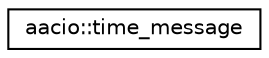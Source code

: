 digraph "Graphical Class Hierarchy"
{
  edge [fontname="Helvetica",fontsize="10",labelfontname="Helvetica",labelfontsize="10"];
  node [fontname="Helvetica",fontsize="10",shape=record];
  rankdir="LR";
  Node0 [label="aacio::time_message",height=0.2,width=0.4,color="black", fillcolor="white", style="filled",URL="$structaacio_1_1time__message.html"];
}
